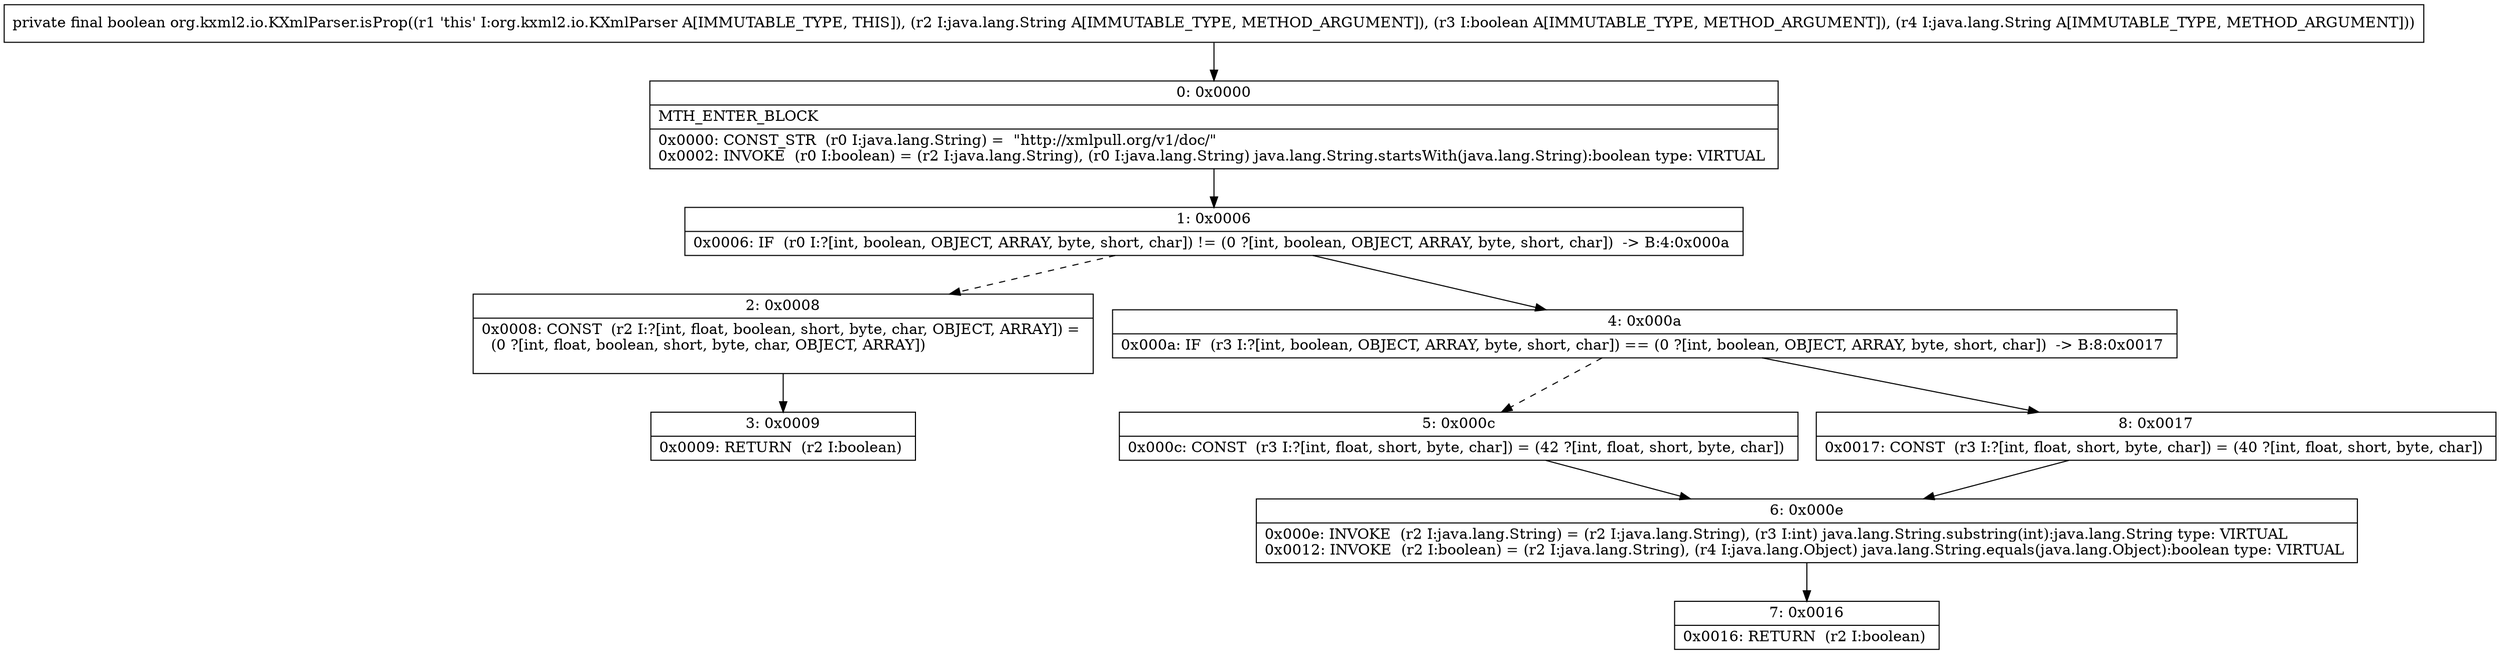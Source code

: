 digraph "CFG fororg.kxml2.io.KXmlParser.isProp(Ljava\/lang\/String;ZLjava\/lang\/String;)Z" {
Node_0 [shape=record,label="{0\:\ 0x0000|MTH_ENTER_BLOCK\l|0x0000: CONST_STR  (r0 I:java.lang.String) =  \"http:\/\/xmlpull.org\/v1\/doc\/\" \l0x0002: INVOKE  (r0 I:boolean) = (r2 I:java.lang.String), (r0 I:java.lang.String) java.lang.String.startsWith(java.lang.String):boolean type: VIRTUAL \l}"];
Node_1 [shape=record,label="{1\:\ 0x0006|0x0006: IF  (r0 I:?[int, boolean, OBJECT, ARRAY, byte, short, char]) != (0 ?[int, boolean, OBJECT, ARRAY, byte, short, char])  \-\> B:4:0x000a \l}"];
Node_2 [shape=record,label="{2\:\ 0x0008|0x0008: CONST  (r2 I:?[int, float, boolean, short, byte, char, OBJECT, ARRAY]) = \l  (0 ?[int, float, boolean, short, byte, char, OBJECT, ARRAY])\l \l}"];
Node_3 [shape=record,label="{3\:\ 0x0009|0x0009: RETURN  (r2 I:boolean) \l}"];
Node_4 [shape=record,label="{4\:\ 0x000a|0x000a: IF  (r3 I:?[int, boolean, OBJECT, ARRAY, byte, short, char]) == (0 ?[int, boolean, OBJECT, ARRAY, byte, short, char])  \-\> B:8:0x0017 \l}"];
Node_5 [shape=record,label="{5\:\ 0x000c|0x000c: CONST  (r3 I:?[int, float, short, byte, char]) = (42 ?[int, float, short, byte, char]) \l}"];
Node_6 [shape=record,label="{6\:\ 0x000e|0x000e: INVOKE  (r2 I:java.lang.String) = (r2 I:java.lang.String), (r3 I:int) java.lang.String.substring(int):java.lang.String type: VIRTUAL \l0x0012: INVOKE  (r2 I:boolean) = (r2 I:java.lang.String), (r4 I:java.lang.Object) java.lang.String.equals(java.lang.Object):boolean type: VIRTUAL \l}"];
Node_7 [shape=record,label="{7\:\ 0x0016|0x0016: RETURN  (r2 I:boolean) \l}"];
Node_8 [shape=record,label="{8\:\ 0x0017|0x0017: CONST  (r3 I:?[int, float, short, byte, char]) = (40 ?[int, float, short, byte, char]) \l}"];
MethodNode[shape=record,label="{private final boolean org.kxml2.io.KXmlParser.isProp((r1 'this' I:org.kxml2.io.KXmlParser A[IMMUTABLE_TYPE, THIS]), (r2 I:java.lang.String A[IMMUTABLE_TYPE, METHOD_ARGUMENT]), (r3 I:boolean A[IMMUTABLE_TYPE, METHOD_ARGUMENT]), (r4 I:java.lang.String A[IMMUTABLE_TYPE, METHOD_ARGUMENT])) }"];
MethodNode -> Node_0;
Node_0 -> Node_1;
Node_1 -> Node_2[style=dashed];
Node_1 -> Node_4;
Node_2 -> Node_3;
Node_4 -> Node_5[style=dashed];
Node_4 -> Node_8;
Node_5 -> Node_6;
Node_6 -> Node_7;
Node_8 -> Node_6;
}

